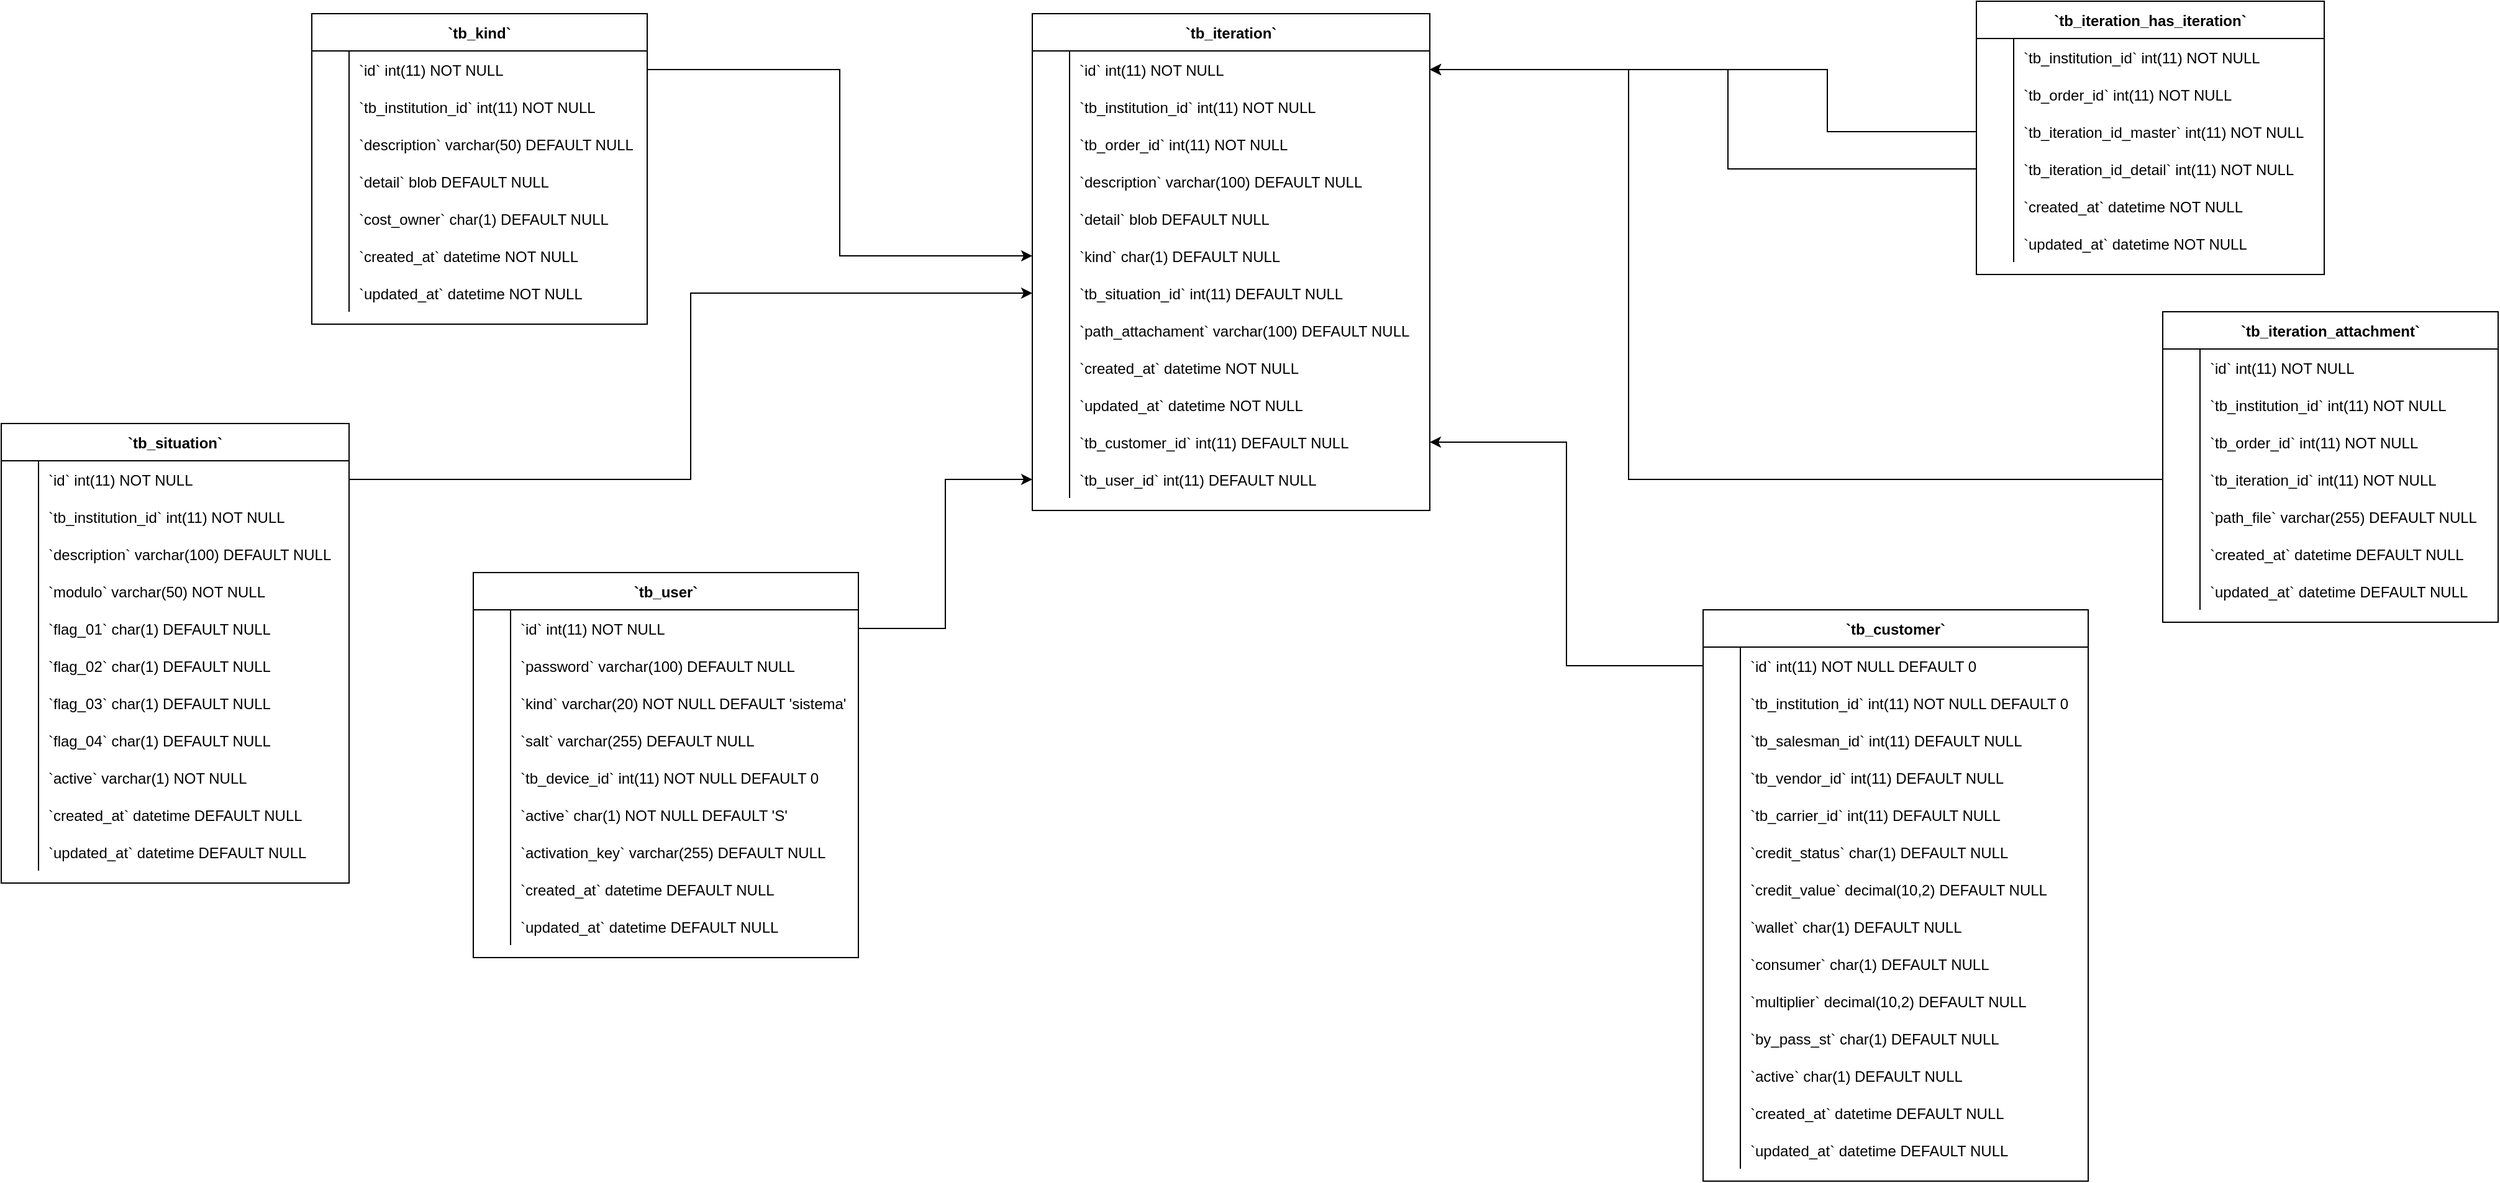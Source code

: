 <mxfile version="14.6.11" type="device"><diagram id="u4bWw4dk3XDdz4Bf2cJS" name="Page-1"><mxGraphModel dx="2062" dy="737" grid="1" gridSize="10" guides="1" tooltips="1" connect="1" arrows="1" fold="1" page="1" pageScale="1" pageWidth="827" pageHeight="1169" math="0" shadow="0"><root><mxCell id="0"/><mxCell id="1" parent="0"/><mxCell id="xbIrFuNsdPTPYPc10C8T-1" value="`tb_iteration`" style="shape=table;startSize=30;container=1;collapsible=1;childLayout=tableLayout;fixedRows=1;rowLines=0;fontStyle=1;align=center;resizeLast=1;" vertex="1" parent="1"><mxGeometry x="900" y="30" width="320" height="400" as="geometry"/></mxCell><mxCell id="xbIrFuNsdPTPYPc10C8T-2" value="" style="shape=partialRectangle;collapsible=0;dropTarget=0;pointerEvents=0;fillColor=none;points=[[0,0.5],[1,0.5]];portConstraint=eastwest;top=0;left=0;right=0;bottom=0;" vertex="1" parent="xbIrFuNsdPTPYPc10C8T-1"><mxGeometry y="30" width="320" height="30" as="geometry"/></mxCell><mxCell id="xbIrFuNsdPTPYPc10C8T-3" value="" style="shape=partialRectangle;overflow=hidden;connectable=0;fillColor=none;top=0;left=0;bottom=0;right=0;" vertex="1" parent="xbIrFuNsdPTPYPc10C8T-2"><mxGeometry width="30" height="30" as="geometry"/></mxCell><mxCell id="xbIrFuNsdPTPYPc10C8T-4" value="`id` int(11) NOT NULL" style="shape=partialRectangle;overflow=hidden;connectable=0;fillColor=none;top=0;left=0;bottom=0;right=0;align=left;spacingLeft=6;" vertex="1" parent="xbIrFuNsdPTPYPc10C8T-2"><mxGeometry x="30" width="290" height="30" as="geometry"/></mxCell><mxCell id="xbIrFuNsdPTPYPc10C8T-5" value="" style="shape=partialRectangle;collapsible=0;dropTarget=0;pointerEvents=0;fillColor=none;points=[[0,0.5],[1,0.5]];portConstraint=eastwest;top=0;left=0;right=0;bottom=0;" vertex="1" parent="xbIrFuNsdPTPYPc10C8T-1"><mxGeometry y="60" width="320" height="30" as="geometry"/></mxCell><mxCell id="xbIrFuNsdPTPYPc10C8T-6" value="" style="shape=partialRectangle;overflow=hidden;connectable=0;fillColor=none;top=0;left=0;bottom=0;right=0;" vertex="1" parent="xbIrFuNsdPTPYPc10C8T-5"><mxGeometry width="30" height="30" as="geometry"/></mxCell><mxCell id="xbIrFuNsdPTPYPc10C8T-7" value="`tb_institution_id` int(11) NOT NULL" style="shape=partialRectangle;overflow=hidden;connectable=0;fillColor=none;top=0;left=0;bottom=0;right=0;align=left;spacingLeft=6;" vertex="1" parent="xbIrFuNsdPTPYPc10C8T-5"><mxGeometry x="30" width="290" height="30" as="geometry"/></mxCell><mxCell id="xbIrFuNsdPTPYPc10C8T-8" value="" style="shape=partialRectangle;collapsible=0;dropTarget=0;pointerEvents=0;fillColor=none;points=[[0,0.5],[1,0.5]];portConstraint=eastwest;top=0;left=0;right=0;bottom=0;" vertex="1" parent="xbIrFuNsdPTPYPc10C8T-1"><mxGeometry y="90" width="320" height="30" as="geometry"/></mxCell><mxCell id="xbIrFuNsdPTPYPc10C8T-9" value="" style="shape=partialRectangle;overflow=hidden;connectable=0;fillColor=none;top=0;left=0;bottom=0;right=0;" vertex="1" parent="xbIrFuNsdPTPYPc10C8T-8"><mxGeometry width="30" height="30" as="geometry"/></mxCell><mxCell id="xbIrFuNsdPTPYPc10C8T-10" value="`tb_order_id` int(11) NOT NULL" style="shape=partialRectangle;overflow=hidden;connectable=0;fillColor=none;top=0;left=0;bottom=0;right=0;align=left;spacingLeft=6;" vertex="1" parent="xbIrFuNsdPTPYPc10C8T-8"><mxGeometry x="30" width="290" height="30" as="geometry"/></mxCell><mxCell id="xbIrFuNsdPTPYPc10C8T-11" value="" style="shape=partialRectangle;collapsible=0;dropTarget=0;pointerEvents=0;fillColor=none;points=[[0,0.5],[1,0.5]];portConstraint=eastwest;top=0;left=0;right=0;bottom=0;" vertex="1" parent="xbIrFuNsdPTPYPc10C8T-1"><mxGeometry y="120" width="320" height="30" as="geometry"/></mxCell><mxCell id="xbIrFuNsdPTPYPc10C8T-12" value="" style="shape=partialRectangle;overflow=hidden;connectable=0;fillColor=none;top=0;left=0;bottom=0;right=0;" vertex="1" parent="xbIrFuNsdPTPYPc10C8T-11"><mxGeometry width="30" height="30" as="geometry"/></mxCell><mxCell id="xbIrFuNsdPTPYPc10C8T-13" value="`description` varchar(100) DEFAULT NULL" style="shape=partialRectangle;overflow=hidden;connectable=0;fillColor=none;top=0;left=0;bottom=0;right=0;align=left;spacingLeft=6;" vertex="1" parent="xbIrFuNsdPTPYPc10C8T-11"><mxGeometry x="30" width="290" height="30" as="geometry"/></mxCell><mxCell id="xbIrFuNsdPTPYPc10C8T-14" value="" style="shape=partialRectangle;collapsible=0;dropTarget=0;pointerEvents=0;fillColor=none;points=[[0,0.5],[1,0.5]];portConstraint=eastwest;top=0;left=0;right=0;bottom=0;" vertex="1" parent="xbIrFuNsdPTPYPc10C8T-1"><mxGeometry y="150" width="320" height="30" as="geometry"/></mxCell><mxCell id="xbIrFuNsdPTPYPc10C8T-15" value="" style="shape=partialRectangle;overflow=hidden;connectable=0;fillColor=none;top=0;left=0;bottom=0;right=0;" vertex="1" parent="xbIrFuNsdPTPYPc10C8T-14"><mxGeometry width="30" height="30" as="geometry"/></mxCell><mxCell id="xbIrFuNsdPTPYPc10C8T-16" value="`detail` blob DEFAULT NULL" style="shape=partialRectangle;overflow=hidden;connectable=0;fillColor=none;top=0;left=0;bottom=0;right=0;align=left;spacingLeft=6;" vertex="1" parent="xbIrFuNsdPTPYPc10C8T-14"><mxGeometry x="30" width="290" height="30" as="geometry"/></mxCell><mxCell id="xbIrFuNsdPTPYPc10C8T-17" value="" style="shape=partialRectangle;collapsible=0;dropTarget=0;pointerEvents=0;fillColor=none;points=[[0,0.5],[1,0.5]];portConstraint=eastwest;top=0;left=0;right=0;bottom=0;" vertex="1" parent="xbIrFuNsdPTPYPc10C8T-1"><mxGeometry y="180" width="320" height="30" as="geometry"/></mxCell><mxCell id="xbIrFuNsdPTPYPc10C8T-18" value="" style="shape=partialRectangle;overflow=hidden;connectable=0;fillColor=none;top=0;left=0;bottom=0;right=0;" vertex="1" parent="xbIrFuNsdPTPYPc10C8T-17"><mxGeometry width="30" height="30" as="geometry"/></mxCell><mxCell id="xbIrFuNsdPTPYPc10C8T-19" value="`kind` char(1) DEFAULT NULL" style="shape=partialRectangle;overflow=hidden;connectable=0;fillColor=none;top=0;left=0;bottom=0;right=0;align=left;spacingLeft=6;" vertex="1" parent="xbIrFuNsdPTPYPc10C8T-17"><mxGeometry x="30" width="290" height="30" as="geometry"/></mxCell><mxCell id="xbIrFuNsdPTPYPc10C8T-20" value="" style="shape=partialRectangle;collapsible=0;dropTarget=0;pointerEvents=0;fillColor=none;points=[[0,0.5],[1,0.5]];portConstraint=eastwest;top=0;left=0;right=0;bottom=0;" vertex="1" parent="xbIrFuNsdPTPYPc10C8T-1"><mxGeometry y="210" width="320" height="30" as="geometry"/></mxCell><mxCell id="xbIrFuNsdPTPYPc10C8T-21" value="" style="shape=partialRectangle;overflow=hidden;connectable=0;fillColor=none;top=0;left=0;bottom=0;right=0;" vertex="1" parent="xbIrFuNsdPTPYPc10C8T-20"><mxGeometry width="30" height="30" as="geometry"/></mxCell><mxCell id="xbIrFuNsdPTPYPc10C8T-22" value="`tb_situation_id` int(11) DEFAULT NULL" style="shape=partialRectangle;overflow=hidden;connectable=0;fillColor=none;top=0;left=0;bottom=0;right=0;align=left;spacingLeft=6;" vertex="1" parent="xbIrFuNsdPTPYPc10C8T-20"><mxGeometry x="30" width="290" height="30" as="geometry"/></mxCell><mxCell id="xbIrFuNsdPTPYPc10C8T-23" value="" style="shape=partialRectangle;collapsible=0;dropTarget=0;pointerEvents=0;fillColor=none;points=[[0,0.5],[1,0.5]];portConstraint=eastwest;top=0;left=0;right=0;bottom=0;" vertex="1" parent="xbIrFuNsdPTPYPc10C8T-1"><mxGeometry y="240" width="320" height="30" as="geometry"/></mxCell><mxCell id="xbIrFuNsdPTPYPc10C8T-24" value="" style="shape=partialRectangle;overflow=hidden;connectable=0;fillColor=none;top=0;left=0;bottom=0;right=0;" vertex="1" parent="xbIrFuNsdPTPYPc10C8T-23"><mxGeometry width="30" height="30" as="geometry"/></mxCell><mxCell id="xbIrFuNsdPTPYPc10C8T-25" value="`path_attachament` varchar(100) DEFAULT NULL" style="shape=partialRectangle;overflow=hidden;connectable=0;fillColor=none;top=0;left=0;bottom=0;right=0;align=left;spacingLeft=6;" vertex="1" parent="xbIrFuNsdPTPYPc10C8T-23"><mxGeometry x="30" width="290" height="30" as="geometry"/></mxCell><mxCell id="xbIrFuNsdPTPYPc10C8T-26" value="" style="shape=partialRectangle;collapsible=0;dropTarget=0;pointerEvents=0;fillColor=none;points=[[0,0.5],[1,0.5]];portConstraint=eastwest;top=0;left=0;right=0;bottom=0;" vertex="1" parent="xbIrFuNsdPTPYPc10C8T-1"><mxGeometry y="270" width="320" height="30" as="geometry"/></mxCell><mxCell id="xbIrFuNsdPTPYPc10C8T-27" value="" style="shape=partialRectangle;overflow=hidden;connectable=0;fillColor=none;top=0;left=0;bottom=0;right=0;" vertex="1" parent="xbIrFuNsdPTPYPc10C8T-26"><mxGeometry width="30" height="30" as="geometry"/></mxCell><mxCell id="xbIrFuNsdPTPYPc10C8T-28" value="`created_at` datetime NOT NULL" style="shape=partialRectangle;overflow=hidden;connectable=0;fillColor=none;top=0;left=0;bottom=0;right=0;align=left;spacingLeft=6;" vertex="1" parent="xbIrFuNsdPTPYPc10C8T-26"><mxGeometry x="30" width="290" height="30" as="geometry"/></mxCell><mxCell id="xbIrFuNsdPTPYPc10C8T-29" value="" style="shape=partialRectangle;collapsible=0;dropTarget=0;pointerEvents=0;fillColor=none;points=[[0,0.5],[1,0.5]];portConstraint=eastwest;top=0;left=0;right=0;bottom=0;" vertex="1" parent="xbIrFuNsdPTPYPc10C8T-1"><mxGeometry y="300" width="320" height="30" as="geometry"/></mxCell><mxCell id="xbIrFuNsdPTPYPc10C8T-30" value="" style="shape=partialRectangle;overflow=hidden;connectable=0;fillColor=none;top=0;left=0;bottom=0;right=0;" vertex="1" parent="xbIrFuNsdPTPYPc10C8T-29"><mxGeometry width="30" height="30" as="geometry"/></mxCell><mxCell id="xbIrFuNsdPTPYPc10C8T-31" value="`updated_at` datetime NOT NULL" style="shape=partialRectangle;overflow=hidden;connectable=0;fillColor=none;top=0;left=0;bottom=0;right=0;align=left;spacingLeft=6;" vertex="1" parent="xbIrFuNsdPTPYPc10C8T-29"><mxGeometry x="30" width="290" height="30" as="geometry"/></mxCell><mxCell id="xbIrFuNsdPTPYPc10C8T-32" value="" style="shape=partialRectangle;collapsible=0;dropTarget=0;pointerEvents=0;fillColor=none;points=[[0,0.5],[1,0.5]];portConstraint=eastwest;top=0;left=0;right=0;bottom=0;" vertex="1" parent="xbIrFuNsdPTPYPc10C8T-1"><mxGeometry y="330" width="320" height="30" as="geometry"/></mxCell><mxCell id="xbIrFuNsdPTPYPc10C8T-33" value="" style="shape=partialRectangle;overflow=hidden;connectable=0;fillColor=none;top=0;left=0;bottom=0;right=0;" vertex="1" parent="xbIrFuNsdPTPYPc10C8T-32"><mxGeometry width="30" height="30" as="geometry"/></mxCell><mxCell id="xbIrFuNsdPTPYPc10C8T-34" value="`tb_customer_id` int(11) DEFAULT NULL" style="shape=partialRectangle;overflow=hidden;connectable=0;fillColor=none;top=0;left=0;bottom=0;right=0;align=left;spacingLeft=6;" vertex="1" parent="xbIrFuNsdPTPYPc10C8T-32"><mxGeometry x="30" width="290" height="30" as="geometry"/></mxCell><mxCell id="xbIrFuNsdPTPYPc10C8T-35" value="" style="shape=partialRectangle;collapsible=0;dropTarget=0;pointerEvents=0;fillColor=none;points=[[0,0.5],[1,0.5]];portConstraint=eastwest;top=0;left=0;right=0;bottom=0;" vertex="1" parent="xbIrFuNsdPTPYPc10C8T-1"><mxGeometry y="360" width="320" height="30" as="geometry"/></mxCell><mxCell id="xbIrFuNsdPTPYPc10C8T-36" value="" style="shape=partialRectangle;overflow=hidden;connectable=0;fillColor=none;top=0;left=0;bottom=0;right=0;" vertex="1" parent="xbIrFuNsdPTPYPc10C8T-35"><mxGeometry width="30" height="30" as="geometry"/></mxCell><mxCell id="xbIrFuNsdPTPYPc10C8T-37" value="`tb_user_id` int(11) DEFAULT NULL" style="shape=partialRectangle;overflow=hidden;connectable=0;fillColor=none;top=0;left=0;bottom=0;right=0;align=left;spacingLeft=6;" vertex="1" parent="xbIrFuNsdPTPYPc10C8T-35"><mxGeometry x="30" width="290" height="30" as="geometry"/></mxCell><mxCell id="xbIrFuNsdPTPYPc10C8T-38" value="`tb_kind`" style="shape=table;startSize=30;container=1;collapsible=1;childLayout=tableLayout;fixedRows=1;rowLines=0;fontStyle=1;align=center;resizeLast=1;" vertex="1" parent="1"><mxGeometry x="320" y="30" width="270" height="250" as="geometry"/></mxCell><mxCell id="xbIrFuNsdPTPYPc10C8T-39" value="" style="shape=partialRectangle;collapsible=0;dropTarget=0;pointerEvents=0;fillColor=none;points=[[0,0.5],[1,0.5]];portConstraint=eastwest;top=0;left=0;right=0;bottom=0;" vertex="1" parent="xbIrFuNsdPTPYPc10C8T-38"><mxGeometry y="30" width="270" height="30" as="geometry"/></mxCell><mxCell id="xbIrFuNsdPTPYPc10C8T-40" value="" style="shape=partialRectangle;overflow=hidden;connectable=0;fillColor=none;top=0;left=0;bottom=0;right=0;" vertex="1" parent="xbIrFuNsdPTPYPc10C8T-39"><mxGeometry width="30" height="30" as="geometry"/></mxCell><mxCell id="xbIrFuNsdPTPYPc10C8T-41" value="`id` int(11) NOT NULL" style="shape=partialRectangle;overflow=hidden;connectable=0;fillColor=none;top=0;left=0;bottom=0;right=0;align=left;spacingLeft=6;" vertex="1" parent="xbIrFuNsdPTPYPc10C8T-39"><mxGeometry x="30" width="240" height="30" as="geometry"/></mxCell><mxCell id="xbIrFuNsdPTPYPc10C8T-42" value="" style="shape=partialRectangle;collapsible=0;dropTarget=0;pointerEvents=0;fillColor=none;points=[[0,0.5],[1,0.5]];portConstraint=eastwest;top=0;left=0;right=0;bottom=0;" vertex="1" parent="xbIrFuNsdPTPYPc10C8T-38"><mxGeometry y="60" width="270" height="30" as="geometry"/></mxCell><mxCell id="xbIrFuNsdPTPYPc10C8T-43" value="" style="shape=partialRectangle;overflow=hidden;connectable=0;fillColor=none;top=0;left=0;bottom=0;right=0;" vertex="1" parent="xbIrFuNsdPTPYPc10C8T-42"><mxGeometry width="30" height="30" as="geometry"/></mxCell><mxCell id="xbIrFuNsdPTPYPc10C8T-44" value="`tb_institution_id` int(11) NOT NULL" style="shape=partialRectangle;overflow=hidden;connectable=0;fillColor=none;top=0;left=0;bottom=0;right=0;align=left;spacingLeft=6;" vertex="1" parent="xbIrFuNsdPTPYPc10C8T-42"><mxGeometry x="30" width="240" height="30" as="geometry"/></mxCell><mxCell id="xbIrFuNsdPTPYPc10C8T-45" value="" style="shape=partialRectangle;collapsible=0;dropTarget=0;pointerEvents=0;fillColor=none;points=[[0,0.5],[1,0.5]];portConstraint=eastwest;top=0;left=0;right=0;bottom=0;" vertex="1" parent="xbIrFuNsdPTPYPc10C8T-38"><mxGeometry y="90" width="270" height="30" as="geometry"/></mxCell><mxCell id="xbIrFuNsdPTPYPc10C8T-46" value="" style="shape=partialRectangle;overflow=hidden;connectable=0;fillColor=none;top=0;left=0;bottom=0;right=0;" vertex="1" parent="xbIrFuNsdPTPYPc10C8T-45"><mxGeometry width="30" height="30" as="geometry"/></mxCell><mxCell id="xbIrFuNsdPTPYPc10C8T-47" value="`description` varchar(50) DEFAULT NULL" style="shape=partialRectangle;overflow=hidden;connectable=0;fillColor=none;top=0;left=0;bottom=0;right=0;align=left;spacingLeft=6;" vertex="1" parent="xbIrFuNsdPTPYPc10C8T-45"><mxGeometry x="30" width="240" height="30" as="geometry"/></mxCell><mxCell id="xbIrFuNsdPTPYPc10C8T-48" value="" style="shape=partialRectangle;collapsible=0;dropTarget=0;pointerEvents=0;fillColor=none;points=[[0,0.5],[1,0.5]];portConstraint=eastwest;top=0;left=0;right=0;bottom=0;" vertex="1" parent="xbIrFuNsdPTPYPc10C8T-38"><mxGeometry y="120" width="270" height="30" as="geometry"/></mxCell><mxCell id="xbIrFuNsdPTPYPc10C8T-49" value="" style="shape=partialRectangle;overflow=hidden;connectable=0;fillColor=none;top=0;left=0;bottom=0;right=0;" vertex="1" parent="xbIrFuNsdPTPYPc10C8T-48"><mxGeometry width="30" height="30" as="geometry"/></mxCell><mxCell id="xbIrFuNsdPTPYPc10C8T-50" value="`detail` blob DEFAULT NULL" style="shape=partialRectangle;overflow=hidden;connectable=0;fillColor=none;top=0;left=0;bottom=0;right=0;align=left;spacingLeft=6;" vertex="1" parent="xbIrFuNsdPTPYPc10C8T-48"><mxGeometry x="30" width="240" height="30" as="geometry"/></mxCell><mxCell id="xbIrFuNsdPTPYPc10C8T-51" value="" style="shape=partialRectangle;collapsible=0;dropTarget=0;pointerEvents=0;fillColor=none;points=[[0,0.5],[1,0.5]];portConstraint=eastwest;top=0;left=0;right=0;bottom=0;" vertex="1" parent="xbIrFuNsdPTPYPc10C8T-38"><mxGeometry y="150" width="270" height="30" as="geometry"/></mxCell><mxCell id="xbIrFuNsdPTPYPc10C8T-52" value="" style="shape=partialRectangle;overflow=hidden;connectable=0;fillColor=none;top=0;left=0;bottom=0;right=0;" vertex="1" parent="xbIrFuNsdPTPYPc10C8T-51"><mxGeometry width="30" height="30" as="geometry"/></mxCell><mxCell id="xbIrFuNsdPTPYPc10C8T-53" value="`cost_owner` char(1) DEFAULT NULL" style="shape=partialRectangle;overflow=hidden;connectable=0;fillColor=none;top=0;left=0;bottom=0;right=0;align=left;spacingLeft=6;" vertex="1" parent="xbIrFuNsdPTPYPc10C8T-51"><mxGeometry x="30" width="240" height="30" as="geometry"/></mxCell><mxCell id="xbIrFuNsdPTPYPc10C8T-54" value="" style="shape=partialRectangle;collapsible=0;dropTarget=0;pointerEvents=0;fillColor=none;points=[[0,0.5],[1,0.5]];portConstraint=eastwest;top=0;left=0;right=0;bottom=0;" vertex="1" parent="xbIrFuNsdPTPYPc10C8T-38"><mxGeometry y="180" width="270" height="30" as="geometry"/></mxCell><mxCell id="xbIrFuNsdPTPYPc10C8T-55" value="" style="shape=partialRectangle;overflow=hidden;connectable=0;fillColor=none;top=0;left=0;bottom=0;right=0;" vertex="1" parent="xbIrFuNsdPTPYPc10C8T-54"><mxGeometry width="30" height="30" as="geometry"/></mxCell><mxCell id="xbIrFuNsdPTPYPc10C8T-56" value="`created_at` datetime NOT NULL" style="shape=partialRectangle;overflow=hidden;connectable=0;fillColor=none;top=0;left=0;bottom=0;right=0;align=left;spacingLeft=6;" vertex="1" parent="xbIrFuNsdPTPYPc10C8T-54"><mxGeometry x="30" width="240" height="30" as="geometry"/></mxCell><mxCell id="xbIrFuNsdPTPYPc10C8T-57" value="" style="shape=partialRectangle;collapsible=0;dropTarget=0;pointerEvents=0;fillColor=none;points=[[0,0.5],[1,0.5]];portConstraint=eastwest;top=0;left=0;right=0;bottom=0;" vertex="1" parent="xbIrFuNsdPTPYPc10C8T-38"><mxGeometry y="210" width="270" height="30" as="geometry"/></mxCell><mxCell id="xbIrFuNsdPTPYPc10C8T-58" value="" style="shape=partialRectangle;overflow=hidden;connectable=0;fillColor=none;top=0;left=0;bottom=0;right=0;" vertex="1" parent="xbIrFuNsdPTPYPc10C8T-57"><mxGeometry width="30" height="30" as="geometry"/></mxCell><mxCell id="xbIrFuNsdPTPYPc10C8T-59" value="`updated_at` datetime NOT NULL" style="shape=partialRectangle;overflow=hidden;connectable=0;fillColor=none;top=0;left=0;bottom=0;right=0;align=left;spacingLeft=6;" vertex="1" parent="xbIrFuNsdPTPYPc10C8T-57"><mxGeometry x="30" width="240" height="30" as="geometry"/></mxCell><mxCell id="xbIrFuNsdPTPYPc10C8T-94" value="`tb_iteration_attachment`" style="shape=table;startSize=30;container=1;collapsible=1;childLayout=tableLayout;fixedRows=1;rowLines=0;fontStyle=1;align=center;resizeLast=1;" vertex="1" parent="1"><mxGeometry x="1810" y="270" width="270" height="250" as="geometry"/></mxCell><mxCell id="xbIrFuNsdPTPYPc10C8T-95" value="" style="shape=partialRectangle;collapsible=0;dropTarget=0;pointerEvents=0;fillColor=none;points=[[0,0.5],[1,0.5]];portConstraint=eastwest;top=0;left=0;right=0;bottom=0;" vertex="1" parent="xbIrFuNsdPTPYPc10C8T-94"><mxGeometry y="30" width="270" height="30" as="geometry"/></mxCell><mxCell id="xbIrFuNsdPTPYPc10C8T-96" value="" style="shape=partialRectangle;overflow=hidden;connectable=0;fillColor=none;top=0;left=0;bottom=0;right=0;" vertex="1" parent="xbIrFuNsdPTPYPc10C8T-95"><mxGeometry width="30" height="30" as="geometry"/></mxCell><mxCell id="xbIrFuNsdPTPYPc10C8T-97" value="`id` int(11) NOT NULL" style="shape=partialRectangle;overflow=hidden;connectable=0;fillColor=none;top=0;left=0;bottom=0;right=0;align=left;spacingLeft=6;" vertex="1" parent="xbIrFuNsdPTPYPc10C8T-95"><mxGeometry x="30" width="240" height="30" as="geometry"/></mxCell><mxCell id="xbIrFuNsdPTPYPc10C8T-98" value="" style="shape=partialRectangle;collapsible=0;dropTarget=0;pointerEvents=0;fillColor=none;points=[[0,0.5],[1,0.5]];portConstraint=eastwest;top=0;left=0;right=0;bottom=0;" vertex="1" parent="xbIrFuNsdPTPYPc10C8T-94"><mxGeometry y="60" width="270" height="30" as="geometry"/></mxCell><mxCell id="xbIrFuNsdPTPYPc10C8T-99" value="" style="shape=partialRectangle;overflow=hidden;connectable=0;fillColor=none;top=0;left=0;bottom=0;right=0;" vertex="1" parent="xbIrFuNsdPTPYPc10C8T-98"><mxGeometry width="30" height="30" as="geometry"/></mxCell><mxCell id="xbIrFuNsdPTPYPc10C8T-100" value="`tb_institution_id` int(11) NOT NULL" style="shape=partialRectangle;overflow=hidden;connectable=0;fillColor=none;top=0;left=0;bottom=0;right=0;align=left;spacingLeft=6;" vertex="1" parent="xbIrFuNsdPTPYPc10C8T-98"><mxGeometry x="30" width="240" height="30" as="geometry"/></mxCell><mxCell id="xbIrFuNsdPTPYPc10C8T-101" value="" style="shape=partialRectangle;collapsible=0;dropTarget=0;pointerEvents=0;fillColor=none;points=[[0,0.5],[1,0.5]];portConstraint=eastwest;top=0;left=0;right=0;bottom=0;" vertex="1" parent="xbIrFuNsdPTPYPc10C8T-94"><mxGeometry y="90" width="270" height="30" as="geometry"/></mxCell><mxCell id="xbIrFuNsdPTPYPc10C8T-102" value="" style="shape=partialRectangle;overflow=hidden;connectable=0;fillColor=none;top=0;left=0;bottom=0;right=0;" vertex="1" parent="xbIrFuNsdPTPYPc10C8T-101"><mxGeometry width="30" height="30" as="geometry"/></mxCell><mxCell id="xbIrFuNsdPTPYPc10C8T-103" value="`tb_order_id` int(11) NOT NULL" style="shape=partialRectangle;overflow=hidden;connectable=0;fillColor=none;top=0;left=0;bottom=0;right=0;align=left;spacingLeft=6;" vertex="1" parent="xbIrFuNsdPTPYPc10C8T-101"><mxGeometry x="30" width="240" height="30" as="geometry"/></mxCell><mxCell id="xbIrFuNsdPTPYPc10C8T-104" value="" style="shape=partialRectangle;collapsible=0;dropTarget=0;pointerEvents=0;fillColor=none;points=[[0,0.5],[1,0.5]];portConstraint=eastwest;top=0;left=0;right=0;bottom=0;" vertex="1" parent="xbIrFuNsdPTPYPc10C8T-94"><mxGeometry y="120" width="270" height="30" as="geometry"/></mxCell><mxCell id="xbIrFuNsdPTPYPc10C8T-105" value="" style="shape=partialRectangle;overflow=hidden;connectable=0;fillColor=none;top=0;left=0;bottom=0;right=0;" vertex="1" parent="xbIrFuNsdPTPYPc10C8T-104"><mxGeometry width="30" height="30" as="geometry"/></mxCell><mxCell id="xbIrFuNsdPTPYPc10C8T-106" value="`tb_iteration_id` int(11) NOT NULL" style="shape=partialRectangle;overflow=hidden;connectable=0;fillColor=none;top=0;left=0;bottom=0;right=0;align=left;spacingLeft=6;" vertex="1" parent="xbIrFuNsdPTPYPc10C8T-104"><mxGeometry x="30" width="240" height="30" as="geometry"/></mxCell><mxCell id="xbIrFuNsdPTPYPc10C8T-107" value="" style="shape=partialRectangle;collapsible=0;dropTarget=0;pointerEvents=0;fillColor=none;points=[[0,0.5],[1,0.5]];portConstraint=eastwest;top=0;left=0;right=0;bottom=0;" vertex="1" parent="xbIrFuNsdPTPYPc10C8T-94"><mxGeometry y="150" width="270" height="30" as="geometry"/></mxCell><mxCell id="xbIrFuNsdPTPYPc10C8T-108" value="" style="shape=partialRectangle;overflow=hidden;connectable=0;fillColor=none;top=0;left=0;bottom=0;right=0;" vertex="1" parent="xbIrFuNsdPTPYPc10C8T-107"><mxGeometry width="30" height="30" as="geometry"/></mxCell><mxCell id="xbIrFuNsdPTPYPc10C8T-109" value="`path_file` varchar(255) DEFAULT NULL" style="shape=partialRectangle;overflow=hidden;connectable=0;fillColor=none;top=0;left=0;bottom=0;right=0;align=left;spacingLeft=6;" vertex="1" parent="xbIrFuNsdPTPYPc10C8T-107"><mxGeometry x="30" width="240" height="30" as="geometry"/></mxCell><mxCell id="xbIrFuNsdPTPYPc10C8T-110" value="" style="shape=partialRectangle;collapsible=0;dropTarget=0;pointerEvents=0;fillColor=none;points=[[0,0.5],[1,0.5]];portConstraint=eastwest;top=0;left=0;right=0;bottom=0;" vertex="1" parent="xbIrFuNsdPTPYPc10C8T-94"><mxGeometry y="180" width="270" height="30" as="geometry"/></mxCell><mxCell id="xbIrFuNsdPTPYPc10C8T-111" value="" style="shape=partialRectangle;overflow=hidden;connectable=0;fillColor=none;top=0;left=0;bottom=0;right=0;" vertex="1" parent="xbIrFuNsdPTPYPc10C8T-110"><mxGeometry width="30" height="30" as="geometry"/></mxCell><mxCell id="xbIrFuNsdPTPYPc10C8T-112" value="`created_at` datetime DEFAULT NULL" style="shape=partialRectangle;overflow=hidden;connectable=0;fillColor=none;top=0;left=0;bottom=0;right=0;align=left;spacingLeft=6;" vertex="1" parent="xbIrFuNsdPTPYPc10C8T-110"><mxGeometry x="30" width="240" height="30" as="geometry"/></mxCell><mxCell id="xbIrFuNsdPTPYPc10C8T-113" value="" style="shape=partialRectangle;collapsible=0;dropTarget=0;pointerEvents=0;fillColor=none;points=[[0,0.5],[1,0.5]];portConstraint=eastwest;top=0;left=0;right=0;bottom=0;" vertex="1" parent="xbIrFuNsdPTPYPc10C8T-94"><mxGeometry y="210" width="270" height="30" as="geometry"/></mxCell><mxCell id="xbIrFuNsdPTPYPc10C8T-114" value="" style="shape=partialRectangle;overflow=hidden;connectable=0;fillColor=none;top=0;left=0;bottom=0;right=0;" vertex="1" parent="xbIrFuNsdPTPYPc10C8T-113"><mxGeometry width="30" height="30" as="geometry"/></mxCell><mxCell id="xbIrFuNsdPTPYPc10C8T-115" value="`updated_at` datetime DEFAULT NULL" style="shape=partialRectangle;overflow=hidden;connectable=0;fillColor=none;top=0;left=0;bottom=0;right=0;align=left;spacingLeft=6;" vertex="1" parent="xbIrFuNsdPTPYPc10C8T-113"><mxGeometry x="30" width="240" height="30" as="geometry"/></mxCell><mxCell id="xbIrFuNsdPTPYPc10C8T-116" value="`tb_iteration_has_iteration`" style="shape=table;startSize=30;container=1;collapsible=1;childLayout=tableLayout;fixedRows=1;rowLines=0;fontStyle=1;align=center;resizeLast=1;" vertex="1" parent="1"><mxGeometry x="1660" y="20" width="280" height="220" as="geometry"/></mxCell><mxCell id="xbIrFuNsdPTPYPc10C8T-117" value="" style="shape=partialRectangle;collapsible=0;dropTarget=0;pointerEvents=0;fillColor=none;points=[[0,0.5],[1,0.5]];portConstraint=eastwest;top=0;left=0;right=0;bottom=0;" vertex="1" parent="xbIrFuNsdPTPYPc10C8T-116"><mxGeometry y="30" width="280" height="30" as="geometry"/></mxCell><mxCell id="xbIrFuNsdPTPYPc10C8T-118" value="" style="shape=partialRectangle;overflow=hidden;connectable=0;fillColor=none;top=0;left=0;bottom=0;right=0;" vertex="1" parent="xbIrFuNsdPTPYPc10C8T-117"><mxGeometry width="30" height="30" as="geometry"/></mxCell><mxCell id="xbIrFuNsdPTPYPc10C8T-119" value="`tb_institution_id` int(11) NOT NULL" style="shape=partialRectangle;overflow=hidden;connectable=0;fillColor=none;top=0;left=0;bottom=0;right=0;align=left;spacingLeft=6;" vertex="1" parent="xbIrFuNsdPTPYPc10C8T-117"><mxGeometry x="30" width="250" height="30" as="geometry"/></mxCell><mxCell id="xbIrFuNsdPTPYPc10C8T-120" value="" style="shape=partialRectangle;collapsible=0;dropTarget=0;pointerEvents=0;fillColor=none;points=[[0,0.5],[1,0.5]];portConstraint=eastwest;top=0;left=0;right=0;bottom=0;" vertex="1" parent="xbIrFuNsdPTPYPc10C8T-116"><mxGeometry y="60" width="280" height="30" as="geometry"/></mxCell><mxCell id="xbIrFuNsdPTPYPc10C8T-121" value="" style="shape=partialRectangle;overflow=hidden;connectable=0;fillColor=none;top=0;left=0;bottom=0;right=0;" vertex="1" parent="xbIrFuNsdPTPYPc10C8T-120"><mxGeometry width="30" height="30" as="geometry"/></mxCell><mxCell id="xbIrFuNsdPTPYPc10C8T-122" value="`tb_order_id` int(11) NOT NULL" style="shape=partialRectangle;overflow=hidden;connectable=0;fillColor=none;top=0;left=0;bottom=0;right=0;align=left;spacingLeft=6;" vertex="1" parent="xbIrFuNsdPTPYPc10C8T-120"><mxGeometry x="30" width="250" height="30" as="geometry"/></mxCell><mxCell id="xbIrFuNsdPTPYPc10C8T-123" value="" style="shape=partialRectangle;collapsible=0;dropTarget=0;pointerEvents=0;fillColor=none;points=[[0,0.5],[1,0.5]];portConstraint=eastwest;top=0;left=0;right=0;bottom=0;" vertex="1" parent="xbIrFuNsdPTPYPc10C8T-116"><mxGeometry y="90" width="280" height="30" as="geometry"/></mxCell><mxCell id="xbIrFuNsdPTPYPc10C8T-124" value="" style="shape=partialRectangle;overflow=hidden;connectable=0;fillColor=none;top=0;left=0;bottom=0;right=0;" vertex="1" parent="xbIrFuNsdPTPYPc10C8T-123"><mxGeometry width="30" height="30" as="geometry"/></mxCell><mxCell id="xbIrFuNsdPTPYPc10C8T-125" value="`tb_iteration_id_master` int(11) NOT NULL" style="shape=partialRectangle;overflow=hidden;connectable=0;fillColor=none;top=0;left=0;bottom=0;right=0;align=left;spacingLeft=6;" vertex="1" parent="xbIrFuNsdPTPYPc10C8T-123"><mxGeometry x="30" width="250" height="30" as="geometry"/></mxCell><mxCell id="xbIrFuNsdPTPYPc10C8T-126" value="" style="shape=partialRectangle;collapsible=0;dropTarget=0;pointerEvents=0;fillColor=none;points=[[0,0.5],[1,0.5]];portConstraint=eastwest;top=0;left=0;right=0;bottom=0;" vertex="1" parent="xbIrFuNsdPTPYPc10C8T-116"><mxGeometry y="120" width="280" height="30" as="geometry"/></mxCell><mxCell id="xbIrFuNsdPTPYPc10C8T-127" value="" style="shape=partialRectangle;overflow=hidden;connectable=0;fillColor=none;top=0;left=0;bottom=0;right=0;" vertex="1" parent="xbIrFuNsdPTPYPc10C8T-126"><mxGeometry width="30" height="30" as="geometry"/></mxCell><mxCell id="xbIrFuNsdPTPYPc10C8T-128" value="`tb_iteration_id_detail` int(11) NOT NULL" style="shape=partialRectangle;overflow=hidden;connectable=0;fillColor=none;top=0;left=0;bottom=0;right=0;align=left;spacingLeft=6;" vertex="1" parent="xbIrFuNsdPTPYPc10C8T-126"><mxGeometry x="30" width="250" height="30" as="geometry"/></mxCell><mxCell id="xbIrFuNsdPTPYPc10C8T-129" value="" style="shape=partialRectangle;collapsible=0;dropTarget=0;pointerEvents=0;fillColor=none;points=[[0,0.5],[1,0.5]];portConstraint=eastwest;top=0;left=0;right=0;bottom=0;" vertex="1" parent="xbIrFuNsdPTPYPc10C8T-116"><mxGeometry y="150" width="280" height="30" as="geometry"/></mxCell><mxCell id="xbIrFuNsdPTPYPc10C8T-130" value="" style="shape=partialRectangle;overflow=hidden;connectable=0;fillColor=none;top=0;left=0;bottom=0;right=0;" vertex="1" parent="xbIrFuNsdPTPYPc10C8T-129"><mxGeometry width="30" height="30" as="geometry"/></mxCell><mxCell id="xbIrFuNsdPTPYPc10C8T-131" value="`created_at` datetime NOT NULL" style="shape=partialRectangle;overflow=hidden;connectable=0;fillColor=none;top=0;left=0;bottom=0;right=0;align=left;spacingLeft=6;" vertex="1" parent="xbIrFuNsdPTPYPc10C8T-129"><mxGeometry x="30" width="250" height="30" as="geometry"/></mxCell><mxCell id="xbIrFuNsdPTPYPc10C8T-132" value="" style="shape=partialRectangle;collapsible=0;dropTarget=0;pointerEvents=0;fillColor=none;points=[[0,0.5],[1,0.5]];portConstraint=eastwest;top=0;left=0;right=0;bottom=0;" vertex="1" parent="xbIrFuNsdPTPYPc10C8T-116"><mxGeometry y="180" width="280" height="30" as="geometry"/></mxCell><mxCell id="xbIrFuNsdPTPYPc10C8T-133" value="" style="shape=partialRectangle;overflow=hidden;connectable=0;fillColor=none;top=0;left=0;bottom=0;right=0;" vertex="1" parent="xbIrFuNsdPTPYPc10C8T-132"><mxGeometry width="30" height="30" as="geometry"/></mxCell><mxCell id="xbIrFuNsdPTPYPc10C8T-134" value="`updated_at` datetime NOT NULL" style="shape=partialRectangle;overflow=hidden;connectable=0;fillColor=none;top=0;left=0;bottom=0;right=0;align=left;spacingLeft=6;" vertex="1" parent="xbIrFuNsdPTPYPc10C8T-132"><mxGeometry x="30" width="250" height="30" as="geometry"/></mxCell><mxCell id="xbIrFuNsdPTPYPc10C8T-219" value="`tb_user`" style="shape=table;startSize=30;container=1;collapsible=1;childLayout=tableLayout;fixedRows=1;rowLines=0;fontStyle=1;align=center;resizeLast=1;" vertex="1" parent="1"><mxGeometry x="450" y="480" width="310" height="310" as="geometry"/></mxCell><mxCell id="xbIrFuNsdPTPYPc10C8T-220" value="" style="shape=partialRectangle;collapsible=0;dropTarget=0;pointerEvents=0;fillColor=none;points=[[0,0.5],[1,0.5]];portConstraint=eastwest;top=0;left=0;right=0;bottom=0;" vertex="1" parent="xbIrFuNsdPTPYPc10C8T-219"><mxGeometry y="30" width="310" height="30" as="geometry"/></mxCell><mxCell id="xbIrFuNsdPTPYPc10C8T-221" value="" style="shape=partialRectangle;overflow=hidden;connectable=0;fillColor=none;top=0;left=0;bottom=0;right=0;" vertex="1" parent="xbIrFuNsdPTPYPc10C8T-220"><mxGeometry width="30" height="30" as="geometry"/></mxCell><mxCell id="xbIrFuNsdPTPYPc10C8T-222" value="`id` int(11) NOT NULL" style="shape=partialRectangle;overflow=hidden;connectable=0;fillColor=none;top=0;left=0;bottom=0;right=0;align=left;spacingLeft=6;" vertex="1" parent="xbIrFuNsdPTPYPc10C8T-220"><mxGeometry x="30" width="280" height="30" as="geometry"/></mxCell><mxCell id="xbIrFuNsdPTPYPc10C8T-223" value="" style="shape=partialRectangle;collapsible=0;dropTarget=0;pointerEvents=0;fillColor=none;points=[[0,0.5],[1,0.5]];portConstraint=eastwest;top=0;left=0;right=0;bottom=0;" vertex="1" parent="xbIrFuNsdPTPYPc10C8T-219"><mxGeometry y="60" width="310" height="30" as="geometry"/></mxCell><mxCell id="xbIrFuNsdPTPYPc10C8T-224" value="" style="shape=partialRectangle;overflow=hidden;connectable=0;fillColor=none;top=0;left=0;bottom=0;right=0;" vertex="1" parent="xbIrFuNsdPTPYPc10C8T-223"><mxGeometry width="30" height="30" as="geometry"/></mxCell><mxCell id="xbIrFuNsdPTPYPc10C8T-225" value="`password` varchar(100) DEFAULT NULL" style="shape=partialRectangle;overflow=hidden;connectable=0;fillColor=none;top=0;left=0;bottom=0;right=0;align=left;spacingLeft=6;" vertex="1" parent="xbIrFuNsdPTPYPc10C8T-223"><mxGeometry x="30" width="280" height="30" as="geometry"/></mxCell><mxCell id="xbIrFuNsdPTPYPc10C8T-226" value="" style="shape=partialRectangle;collapsible=0;dropTarget=0;pointerEvents=0;fillColor=none;points=[[0,0.5],[1,0.5]];portConstraint=eastwest;top=0;left=0;right=0;bottom=0;" vertex="1" parent="xbIrFuNsdPTPYPc10C8T-219"><mxGeometry y="90" width="310" height="30" as="geometry"/></mxCell><mxCell id="xbIrFuNsdPTPYPc10C8T-227" value="" style="shape=partialRectangle;overflow=hidden;connectable=0;fillColor=none;top=0;left=0;bottom=0;right=0;" vertex="1" parent="xbIrFuNsdPTPYPc10C8T-226"><mxGeometry width="30" height="30" as="geometry"/></mxCell><mxCell id="xbIrFuNsdPTPYPc10C8T-228" value="`kind` varchar(20) NOT NULL DEFAULT 'sistema'" style="shape=partialRectangle;overflow=hidden;connectable=0;fillColor=none;top=0;left=0;bottom=0;right=0;align=left;spacingLeft=6;" vertex="1" parent="xbIrFuNsdPTPYPc10C8T-226"><mxGeometry x="30" width="280" height="30" as="geometry"/></mxCell><mxCell id="xbIrFuNsdPTPYPc10C8T-229" value="" style="shape=partialRectangle;collapsible=0;dropTarget=0;pointerEvents=0;fillColor=none;points=[[0,0.5],[1,0.5]];portConstraint=eastwest;top=0;left=0;right=0;bottom=0;" vertex="1" parent="xbIrFuNsdPTPYPc10C8T-219"><mxGeometry y="120" width="310" height="30" as="geometry"/></mxCell><mxCell id="xbIrFuNsdPTPYPc10C8T-230" value="" style="shape=partialRectangle;overflow=hidden;connectable=0;fillColor=none;top=0;left=0;bottom=0;right=0;" vertex="1" parent="xbIrFuNsdPTPYPc10C8T-229"><mxGeometry width="30" height="30" as="geometry"/></mxCell><mxCell id="xbIrFuNsdPTPYPc10C8T-231" value="`salt` varchar(255) DEFAULT NULL" style="shape=partialRectangle;overflow=hidden;connectable=0;fillColor=none;top=0;left=0;bottom=0;right=0;align=left;spacingLeft=6;" vertex="1" parent="xbIrFuNsdPTPYPc10C8T-229"><mxGeometry x="30" width="280" height="30" as="geometry"/></mxCell><mxCell id="xbIrFuNsdPTPYPc10C8T-232" value="" style="shape=partialRectangle;collapsible=0;dropTarget=0;pointerEvents=0;fillColor=none;points=[[0,0.5],[1,0.5]];portConstraint=eastwest;top=0;left=0;right=0;bottom=0;" vertex="1" parent="xbIrFuNsdPTPYPc10C8T-219"><mxGeometry y="150" width="310" height="30" as="geometry"/></mxCell><mxCell id="xbIrFuNsdPTPYPc10C8T-233" value="" style="shape=partialRectangle;overflow=hidden;connectable=0;fillColor=none;top=0;left=0;bottom=0;right=0;" vertex="1" parent="xbIrFuNsdPTPYPc10C8T-232"><mxGeometry width="30" height="30" as="geometry"/></mxCell><mxCell id="xbIrFuNsdPTPYPc10C8T-234" value="`tb_device_id` int(11) NOT NULL DEFAULT 0" style="shape=partialRectangle;overflow=hidden;connectable=0;fillColor=none;top=0;left=0;bottom=0;right=0;align=left;spacingLeft=6;" vertex="1" parent="xbIrFuNsdPTPYPc10C8T-232"><mxGeometry x="30" width="280" height="30" as="geometry"/></mxCell><mxCell id="xbIrFuNsdPTPYPc10C8T-235" value="" style="shape=partialRectangle;collapsible=0;dropTarget=0;pointerEvents=0;fillColor=none;points=[[0,0.5],[1,0.5]];portConstraint=eastwest;top=0;left=0;right=0;bottom=0;" vertex="1" parent="xbIrFuNsdPTPYPc10C8T-219"><mxGeometry y="180" width="310" height="30" as="geometry"/></mxCell><mxCell id="xbIrFuNsdPTPYPc10C8T-236" value="" style="shape=partialRectangle;overflow=hidden;connectable=0;fillColor=none;top=0;left=0;bottom=0;right=0;" vertex="1" parent="xbIrFuNsdPTPYPc10C8T-235"><mxGeometry width="30" height="30" as="geometry"/></mxCell><mxCell id="xbIrFuNsdPTPYPc10C8T-237" value="`active` char(1) NOT NULL DEFAULT 'S'" style="shape=partialRectangle;overflow=hidden;connectable=0;fillColor=none;top=0;left=0;bottom=0;right=0;align=left;spacingLeft=6;" vertex="1" parent="xbIrFuNsdPTPYPc10C8T-235"><mxGeometry x="30" width="280" height="30" as="geometry"/></mxCell><mxCell id="xbIrFuNsdPTPYPc10C8T-238" value="" style="shape=partialRectangle;collapsible=0;dropTarget=0;pointerEvents=0;fillColor=none;points=[[0,0.5],[1,0.5]];portConstraint=eastwest;top=0;left=0;right=0;bottom=0;" vertex="1" parent="xbIrFuNsdPTPYPc10C8T-219"><mxGeometry y="210" width="310" height="30" as="geometry"/></mxCell><mxCell id="xbIrFuNsdPTPYPc10C8T-239" value="" style="shape=partialRectangle;overflow=hidden;connectable=0;fillColor=none;top=0;left=0;bottom=0;right=0;" vertex="1" parent="xbIrFuNsdPTPYPc10C8T-238"><mxGeometry width="30" height="30" as="geometry"/></mxCell><mxCell id="xbIrFuNsdPTPYPc10C8T-240" value="`activation_key` varchar(255) DEFAULT NULL" style="shape=partialRectangle;overflow=hidden;connectable=0;fillColor=none;top=0;left=0;bottom=0;right=0;align=left;spacingLeft=6;" vertex="1" parent="xbIrFuNsdPTPYPc10C8T-238"><mxGeometry x="30" width="280" height="30" as="geometry"/></mxCell><mxCell id="xbIrFuNsdPTPYPc10C8T-241" value="" style="shape=partialRectangle;collapsible=0;dropTarget=0;pointerEvents=0;fillColor=none;points=[[0,0.5],[1,0.5]];portConstraint=eastwest;top=0;left=0;right=0;bottom=0;" vertex="1" parent="xbIrFuNsdPTPYPc10C8T-219"><mxGeometry y="240" width="310" height="30" as="geometry"/></mxCell><mxCell id="xbIrFuNsdPTPYPc10C8T-242" value="" style="shape=partialRectangle;overflow=hidden;connectable=0;fillColor=none;top=0;left=0;bottom=0;right=0;" vertex="1" parent="xbIrFuNsdPTPYPc10C8T-241"><mxGeometry width="30" height="30" as="geometry"/></mxCell><mxCell id="xbIrFuNsdPTPYPc10C8T-243" value="`created_at` datetime DEFAULT NULL" style="shape=partialRectangle;overflow=hidden;connectable=0;fillColor=none;top=0;left=0;bottom=0;right=0;align=left;spacingLeft=6;" vertex="1" parent="xbIrFuNsdPTPYPc10C8T-241"><mxGeometry x="30" width="280" height="30" as="geometry"/></mxCell><mxCell id="xbIrFuNsdPTPYPc10C8T-244" value="" style="shape=partialRectangle;collapsible=0;dropTarget=0;pointerEvents=0;fillColor=none;points=[[0,0.5],[1,0.5]];portConstraint=eastwest;top=0;left=0;right=0;bottom=0;" vertex="1" parent="xbIrFuNsdPTPYPc10C8T-219"><mxGeometry y="270" width="310" height="30" as="geometry"/></mxCell><mxCell id="xbIrFuNsdPTPYPc10C8T-245" value="" style="shape=partialRectangle;overflow=hidden;connectable=0;fillColor=none;top=0;left=0;bottom=0;right=0;" vertex="1" parent="xbIrFuNsdPTPYPc10C8T-244"><mxGeometry width="30" height="30" as="geometry"/></mxCell><mxCell id="xbIrFuNsdPTPYPc10C8T-246" value="`updated_at` datetime DEFAULT NULL" style="shape=partialRectangle;overflow=hidden;connectable=0;fillColor=none;top=0;left=0;bottom=0;right=0;align=left;spacingLeft=6;" vertex="1" parent="xbIrFuNsdPTPYPc10C8T-244"><mxGeometry x="30" width="280" height="30" as="geometry"/></mxCell><mxCell id="xbIrFuNsdPTPYPc10C8T-247" value="`tb_customer`" style="shape=table;startSize=30;container=1;collapsible=1;childLayout=tableLayout;fixedRows=1;rowLines=0;fontStyle=1;align=center;resizeLast=1;" vertex="1" parent="1"><mxGeometry x="1440" y="510" width="310" height="460" as="geometry"/></mxCell><mxCell id="xbIrFuNsdPTPYPc10C8T-248" value="" style="shape=partialRectangle;collapsible=0;dropTarget=0;pointerEvents=0;fillColor=none;points=[[0,0.5],[1,0.5]];portConstraint=eastwest;top=0;left=0;right=0;bottom=0;" vertex="1" parent="xbIrFuNsdPTPYPc10C8T-247"><mxGeometry y="30" width="310" height="30" as="geometry"/></mxCell><mxCell id="xbIrFuNsdPTPYPc10C8T-249" value="" style="shape=partialRectangle;overflow=hidden;connectable=0;fillColor=none;top=0;left=0;bottom=0;right=0;" vertex="1" parent="xbIrFuNsdPTPYPc10C8T-248"><mxGeometry width="30" height="30" as="geometry"/></mxCell><mxCell id="xbIrFuNsdPTPYPc10C8T-250" value="`id` int(11) NOT NULL DEFAULT 0" style="shape=partialRectangle;overflow=hidden;connectable=0;fillColor=none;top=0;left=0;bottom=0;right=0;align=left;spacingLeft=6;" vertex="1" parent="xbIrFuNsdPTPYPc10C8T-248"><mxGeometry x="30" width="280" height="30" as="geometry"/></mxCell><mxCell id="xbIrFuNsdPTPYPc10C8T-251" value="" style="shape=partialRectangle;collapsible=0;dropTarget=0;pointerEvents=0;fillColor=none;points=[[0,0.5],[1,0.5]];portConstraint=eastwest;top=0;left=0;right=0;bottom=0;" vertex="1" parent="xbIrFuNsdPTPYPc10C8T-247"><mxGeometry y="60" width="310" height="30" as="geometry"/></mxCell><mxCell id="xbIrFuNsdPTPYPc10C8T-252" value="" style="shape=partialRectangle;overflow=hidden;connectable=0;fillColor=none;top=0;left=0;bottom=0;right=0;" vertex="1" parent="xbIrFuNsdPTPYPc10C8T-251"><mxGeometry width="30" height="30" as="geometry"/></mxCell><mxCell id="xbIrFuNsdPTPYPc10C8T-253" value="`tb_institution_id` int(11) NOT NULL DEFAULT 0" style="shape=partialRectangle;overflow=hidden;connectable=0;fillColor=none;top=0;left=0;bottom=0;right=0;align=left;spacingLeft=6;" vertex="1" parent="xbIrFuNsdPTPYPc10C8T-251"><mxGeometry x="30" width="280" height="30" as="geometry"/></mxCell><mxCell id="xbIrFuNsdPTPYPc10C8T-254" value="" style="shape=partialRectangle;collapsible=0;dropTarget=0;pointerEvents=0;fillColor=none;points=[[0,0.5],[1,0.5]];portConstraint=eastwest;top=0;left=0;right=0;bottom=0;" vertex="1" parent="xbIrFuNsdPTPYPc10C8T-247"><mxGeometry y="90" width="310" height="30" as="geometry"/></mxCell><mxCell id="xbIrFuNsdPTPYPc10C8T-255" value="" style="shape=partialRectangle;overflow=hidden;connectable=0;fillColor=none;top=0;left=0;bottom=0;right=0;" vertex="1" parent="xbIrFuNsdPTPYPc10C8T-254"><mxGeometry width="30" height="30" as="geometry"/></mxCell><mxCell id="xbIrFuNsdPTPYPc10C8T-256" value="`tb_salesman_id` int(11) DEFAULT NULL" style="shape=partialRectangle;overflow=hidden;connectable=0;fillColor=none;top=0;left=0;bottom=0;right=0;align=left;spacingLeft=6;" vertex="1" parent="xbIrFuNsdPTPYPc10C8T-254"><mxGeometry x="30" width="280" height="30" as="geometry"/></mxCell><mxCell id="xbIrFuNsdPTPYPc10C8T-257" value="" style="shape=partialRectangle;collapsible=0;dropTarget=0;pointerEvents=0;fillColor=none;points=[[0,0.5],[1,0.5]];portConstraint=eastwest;top=0;left=0;right=0;bottom=0;" vertex="1" parent="xbIrFuNsdPTPYPc10C8T-247"><mxGeometry y="120" width="310" height="30" as="geometry"/></mxCell><mxCell id="xbIrFuNsdPTPYPc10C8T-258" value="" style="shape=partialRectangle;overflow=hidden;connectable=0;fillColor=none;top=0;left=0;bottom=0;right=0;" vertex="1" parent="xbIrFuNsdPTPYPc10C8T-257"><mxGeometry width="30" height="30" as="geometry"/></mxCell><mxCell id="xbIrFuNsdPTPYPc10C8T-259" value="`tb_vendor_id` int(11) DEFAULT NULL" style="shape=partialRectangle;overflow=hidden;connectable=0;fillColor=none;top=0;left=0;bottom=0;right=0;align=left;spacingLeft=6;" vertex="1" parent="xbIrFuNsdPTPYPc10C8T-257"><mxGeometry x="30" width="280" height="30" as="geometry"/></mxCell><mxCell id="xbIrFuNsdPTPYPc10C8T-260" value="" style="shape=partialRectangle;collapsible=0;dropTarget=0;pointerEvents=0;fillColor=none;points=[[0,0.5],[1,0.5]];portConstraint=eastwest;top=0;left=0;right=0;bottom=0;" vertex="1" parent="xbIrFuNsdPTPYPc10C8T-247"><mxGeometry y="150" width="310" height="30" as="geometry"/></mxCell><mxCell id="xbIrFuNsdPTPYPc10C8T-261" value="" style="shape=partialRectangle;overflow=hidden;connectable=0;fillColor=none;top=0;left=0;bottom=0;right=0;" vertex="1" parent="xbIrFuNsdPTPYPc10C8T-260"><mxGeometry width="30" height="30" as="geometry"/></mxCell><mxCell id="xbIrFuNsdPTPYPc10C8T-262" value="`tb_carrier_id` int(11) DEFAULT NULL" style="shape=partialRectangle;overflow=hidden;connectable=0;fillColor=none;top=0;left=0;bottom=0;right=0;align=left;spacingLeft=6;" vertex="1" parent="xbIrFuNsdPTPYPc10C8T-260"><mxGeometry x="30" width="280" height="30" as="geometry"/></mxCell><mxCell id="xbIrFuNsdPTPYPc10C8T-263" value="" style="shape=partialRectangle;collapsible=0;dropTarget=0;pointerEvents=0;fillColor=none;points=[[0,0.5],[1,0.5]];portConstraint=eastwest;top=0;left=0;right=0;bottom=0;" vertex="1" parent="xbIrFuNsdPTPYPc10C8T-247"><mxGeometry y="180" width="310" height="30" as="geometry"/></mxCell><mxCell id="xbIrFuNsdPTPYPc10C8T-264" value="" style="shape=partialRectangle;overflow=hidden;connectable=0;fillColor=none;top=0;left=0;bottom=0;right=0;" vertex="1" parent="xbIrFuNsdPTPYPc10C8T-263"><mxGeometry width="30" height="30" as="geometry"/></mxCell><mxCell id="xbIrFuNsdPTPYPc10C8T-265" value="`credit_status` char(1) DEFAULT NULL" style="shape=partialRectangle;overflow=hidden;connectable=0;fillColor=none;top=0;left=0;bottom=0;right=0;align=left;spacingLeft=6;" vertex="1" parent="xbIrFuNsdPTPYPc10C8T-263"><mxGeometry x="30" width="280" height="30" as="geometry"/></mxCell><mxCell id="xbIrFuNsdPTPYPc10C8T-266" value="" style="shape=partialRectangle;collapsible=0;dropTarget=0;pointerEvents=0;fillColor=none;points=[[0,0.5],[1,0.5]];portConstraint=eastwest;top=0;left=0;right=0;bottom=0;" vertex="1" parent="xbIrFuNsdPTPYPc10C8T-247"><mxGeometry y="210" width="310" height="30" as="geometry"/></mxCell><mxCell id="xbIrFuNsdPTPYPc10C8T-267" value="" style="shape=partialRectangle;overflow=hidden;connectable=0;fillColor=none;top=0;left=0;bottom=0;right=0;" vertex="1" parent="xbIrFuNsdPTPYPc10C8T-266"><mxGeometry width="30" height="30" as="geometry"/></mxCell><mxCell id="xbIrFuNsdPTPYPc10C8T-268" value="`credit_value` decimal(10,2) DEFAULT NULL" style="shape=partialRectangle;overflow=hidden;connectable=0;fillColor=none;top=0;left=0;bottom=0;right=0;align=left;spacingLeft=6;" vertex="1" parent="xbIrFuNsdPTPYPc10C8T-266"><mxGeometry x="30" width="280" height="30" as="geometry"/></mxCell><mxCell id="xbIrFuNsdPTPYPc10C8T-269" value="" style="shape=partialRectangle;collapsible=0;dropTarget=0;pointerEvents=0;fillColor=none;points=[[0,0.5],[1,0.5]];portConstraint=eastwest;top=0;left=0;right=0;bottom=0;" vertex="1" parent="xbIrFuNsdPTPYPc10C8T-247"><mxGeometry y="240" width="310" height="30" as="geometry"/></mxCell><mxCell id="xbIrFuNsdPTPYPc10C8T-270" value="" style="shape=partialRectangle;overflow=hidden;connectable=0;fillColor=none;top=0;left=0;bottom=0;right=0;" vertex="1" parent="xbIrFuNsdPTPYPc10C8T-269"><mxGeometry width="30" height="30" as="geometry"/></mxCell><mxCell id="xbIrFuNsdPTPYPc10C8T-271" value="`wallet` char(1) DEFAULT NULL" style="shape=partialRectangle;overflow=hidden;connectable=0;fillColor=none;top=0;left=0;bottom=0;right=0;align=left;spacingLeft=6;" vertex="1" parent="xbIrFuNsdPTPYPc10C8T-269"><mxGeometry x="30" width="280" height="30" as="geometry"/></mxCell><mxCell id="xbIrFuNsdPTPYPc10C8T-272" value="" style="shape=partialRectangle;collapsible=0;dropTarget=0;pointerEvents=0;fillColor=none;points=[[0,0.5],[1,0.5]];portConstraint=eastwest;top=0;left=0;right=0;bottom=0;" vertex="1" parent="xbIrFuNsdPTPYPc10C8T-247"><mxGeometry y="270" width="310" height="30" as="geometry"/></mxCell><mxCell id="xbIrFuNsdPTPYPc10C8T-273" value="" style="shape=partialRectangle;overflow=hidden;connectable=0;fillColor=none;top=0;left=0;bottom=0;right=0;" vertex="1" parent="xbIrFuNsdPTPYPc10C8T-272"><mxGeometry width="30" height="30" as="geometry"/></mxCell><mxCell id="xbIrFuNsdPTPYPc10C8T-274" value="`consumer` char(1) DEFAULT NULL" style="shape=partialRectangle;overflow=hidden;connectable=0;fillColor=none;top=0;left=0;bottom=0;right=0;align=left;spacingLeft=6;" vertex="1" parent="xbIrFuNsdPTPYPc10C8T-272"><mxGeometry x="30" width="280" height="30" as="geometry"/></mxCell><mxCell id="xbIrFuNsdPTPYPc10C8T-275" value="" style="shape=partialRectangle;collapsible=0;dropTarget=0;pointerEvents=0;fillColor=none;points=[[0,0.5],[1,0.5]];portConstraint=eastwest;top=0;left=0;right=0;bottom=0;" vertex="1" parent="xbIrFuNsdPTPYPc10C8T-247"><mxGeometry y="300" width="310" height="30" as="geometry"/></mxCell><mxCell id="xbIrFuNsdPTPYPc10C8T-276" value="" style="shape=partialRectangle;overflow=hidden;connectable=0;fillColor=none;top=0;left=0;bottom=0;right=0;" vertex="1" parent="xbIrFuNsdPTPYPc10C8T-275"><mxGeometry width="30" height="30" as="geometry"/></mxCell><mxCell id="xbIrFuNsdPTPYPc10C8T-277" value="`multiplier` decimal(10,2) DEFAULT NULL" style="shape=partialRectangle;overflow=hidden;connectable=0;fillColor=none;top=0;left=0;bottom=0;right=0;align=left;spacingLeft=6;" vertex="1" parent="xbIrFuNsdPTPYPc10C8T-275"><mxGeometry x="30" width="280" height="30" as="geometry"/></mxCell><mxCell id="xbIrFuNsdPTPYPc10C8T-278" value="" style="shape=partialRectangle;collapsible=0;dropTarget=0;pointerEvents=0;fillColor=none;points=[[0,0.5],[1,0.5]];portConstraint=eastwest;top=0;left=0;right=0;bottom=0;" vertex="1" parent="xbIrFuNsdPTPYPc10C8T-247"><mxGeometry y="330" width="310" height="30" as="geometry"/></mxCell><mxCell id="xbIrFuNsdPTPYPc10C8T-279" value="" style="shape=partialRectangle;overflow=hidden;connectable=0;fillColor=none;top=0;left=0;bottom=0;right=0;" vertex="1" parent="xbIrFuNsdPTPYPc10C8T-278"><mxGeometry width="30" height="30" as="geometry"/></mxCell><mxCell id="xbIrFuNsdPTPYPc10C8T-280" value="`by_pass_st` char(1) DEFAULT NULL" style="shape=partialRectangle;overflow=hidden;connectable=0;fillColor=none;top=0;left=0;bottom=0;right=0;align=left;spacingLeft=6;" vertex="1" parent="xbIrFuNsdPTPYPc10C8T-278"><mxGeometry x="30" width="280" height="30" as="geometry"/></mxCell><mxCell id="xbIrFuNsdPTPYPc10C8T-281" value="" style="shape=partialRectangle;collapsible=0;dropTarget=0;pointerEvents=0;fillColor=none;points=[[0,0.5],[1,0.5]];portConstraint=eastwest;top=0;left=0;right=0;bottom=0;" vertex="1" parent="xbIrFuNsdPTPYPc10C8T-247"><mxGeometry y="360" width="310" height="30" as="geometry"/></mxCell><mxCell id="xbIrFuNsdPTPYPc10C8T-282" value="" style="shape=partialRectangle;overflow=hidden;connectable=0;fillColor=none;top=0;left=0;bottom=0;right=0;" vertex="1" parent="xbIrFuNsdPTPYPc10C8T-281"><mxGeometry width="30" height="30" as="geometry"/></mxCell><mxCell id="xbIrFuNsdPTPYPc10C8T-283" value="`active` char(1) DEFAULT NULL" style="shape=partialRectangle;overflow=hidden;connectable=0;fillColor=none;top=0;left=0;bottom=0;right=0;align=left;spacingLeft=6;" vertex="1" parent="xbIrFuNsdPTPYPc10C8T-281"><mxGeometry x="30" width="280" height="30" as="geometry"/></mxCell><mxCell id="xbIrFuNsdPTPYPc10C8T-284" value="" style="shape=partialRectangle;collapsible=0;dropTarget=0;pointerEvents=0;fillColor=none;points=[[0,0.5],[1,0.5]];portConstraint=eastwest;top=0;left=0;right=0;bottom=0;" vertex="1" parent="xbIrFuNsdPTPYPc10C8T-247"><mxGeometry y="390" width="310" height="30" as="geometry"/></mxCell><mxCell id="xbIrFuNsdPTPYPc10C8T-285" value="" style="shape=partialRectangle;overflow=hidden;connectable=0;fillColor=none;top=0;left=0;bottom=0;right=0;" vertex="1" parent="xbIrFuNsdPTPYPc10C8T-284"><mxGeometry width="30" height="30" as="geometry"/></mxCell><mxCell id="xbIrFuNsdPTPYPc10C8T-286" value="`created_at` datetime DEFAULT NULL" style="shape=partialRectangle;overflow=hidden;connectable=0;fillColor=none;top=0;left=0;bottom=0;right=0;align=left;spacingLeft=6;" vertex="1" parent="xbIrFuNsdPTPYPc10C8T-284"><mxGeometry x="30" width="280" height="30" as="geometry"/></mxCell><mxCell id="xbIrFuNsdPTPYPc10C8T-287" value="" style="shape=partialRectangle;collapsible=0;dropTarget=0;pointerEvents=0;fillColor=none;points=[[0,0.5],[1,0.5]];portConstraint=eastwest;top=0;left=0;right=0;bottom=0;" vertex="1" parent="xbIrFuNsdPTPYPc10C8T-247"><mxGeometry y="420" width="310" height="30" as="geometry"/></mxCell><mxCell id="xbIrFuNsdPTPYPc10C8T-288" value="" style="shape=partialRectangle;overflow=hidden;connectable=0;fillColor=none;top=0;left=0;bottom=0;right=0;" vertex="1" parent="xbIrFuNsdPTPYPc10C8T-287"><mxGeometry width="30" height="30" as="geometry"/></mxCell><mxCell id="xbIrFuNsdPTPYPc10C8T-289" value="`updated_at` datetime DEFAULT NULL" style="shape=partialRectangle;overflow=hidden;connectable=0;fillColor=none;top=0;left=0;bottom=0;right=0;align=left;spacingLeft=6;" vertex="1" parent="xbIrFuNsdPTPYPc10C8T-287"><mxGeometry x="30" width="280" height="30" as="geometry"/></mxCell><mxCell id="xbIrFuNsdPTPYPc10C8T-290" style="edgeStyle=orthogonalEdgeStyle;rounded=0;orthogonalLoop=1;jettySize=auto;html=1;entryX=1;entryY=0.5;entryDx=0;entryDy=0;" edge="1" parent="1" source="xbIrFuNsdPTPYPc10C8T-123" target="xbIrFuNsdPTPYPc10C8T-2"><mxGeometry relative="1" as="geometry"><Array as="points"><mxPoint x="1540" y="125"/><mxPoint x="1540" y="75"/></Array></mxGeometry></mxCell><mxCell id="xbIrFuNsdPTPYPc10C8T-292" style="edgeStyle=orthogonalEdgeStyle;rounded=0;orthogonalLoop=1;jettySize=auto;html=1;" edge="1" parent="1" source="xbIrFuNsdPTPYPc10C8T-39" target="xbIrFuNsdPTPYPc10C8T-17"><mxGeometry relative="1" as="geometry"/></mxCell><mxCell id="xbIrFuNsdPTPYPc10C8T-293" value="`tb_situation`" style="shape=table;startSize=30;container=1;collapsible=1;childLayout=tableLayout;fixedRows=1;rowLines=0;fontStyle=1;align=center;resizeLast=1;" vertex="1" parent="1"><mxGeometry x="70" y="360" width="280" height="370" as="geometry"/></mxCell><mxCell id="xbIrFuNsdPTPYPc10C8T-294" value="" style="shape=partialRectangle;collapsible=0;dropTarget=0;pointerEvents=0;fillColor=none;points=[[0,0.5],[1,0.5]];portConstraint=eastwest;top=0;left=0;right=0;bottom=0;" vertex="1" parent="xbIrFuNsdPTPYPc10C8T-293"><mxGeometry y="30" width="280" height="30" as="geometry"/></mxCell><mxCell id="xbIrFuNsdPTPYPc10C8T-295" value="" style="shape=partialRectangle;overflow=hidden;connectable=0;fillColor=none;top=0;left=0;bottom=0;right=0;" vertex="1" parent="xbIrFuNsdPTPYPc10C8T-294"><mxGeometry width="30" height="30" as="geometry"/></mxCell><mxCell id="xbIrFuNsdPTPYPc10C8T-296" value="`id` int(11) NOT NULL" style="shape=partialRectangle;overflow=hidden;connectable=0;fillColor=none;top=0;left=0;bottom=0;right=0;align=left;spacingLeft=6;" vertex="1" parent="xbIrFuNsdPTPYPc10C8T-294"><mxGeometry x="30" width="250" height="30" as="geometry"/></mxCell><mxCell id="xbIrFuNsdPTPYPc10C8T-297" value="" style="shape=partialRectangle;collapsible=0;dropTarget=0;pointerEvents=0;fillColor=none;points=[[0,0.5],[1,0.5]];portConstraint=eastwest;top=0;left=0;right=0;bottom=0;" vertex="1" parent="xbIrFuNsdPTPYPc10C8T-293"><mxGeometry y="60" width="280" height="30" as="geometry"/></mxCell><mxCell id="xbIrFuNsdPTPYPc10C8T-298" value="" style="shape=partialRectangle;overflow=hidden;connectable=0;fillColor=none;top=0;left=0;bottom=0;right=0;" vertex="1" parent="xbIrFuNsdPTPYPc10C8T-297"><mxGeometry width="30" height="30" as="geometry"/></mxCell><mxCell id="xbIrFuNsdPTPYPc10C8T-299" value="`tb_institution_id` int(11) NOT NULL" style="shape=partialRectangle;overflow=hidden;connectable=0;fillColor=none;top=0;left=0;bottom=0;right=0;align=left;spacingLeft=6;" vertex="1" parent="xbIrFuNsdPTPYPc10C8T-297"><mxGeometry x="30" width="250" height="30" as="geometry"/></mxCell><mxCell id="xbIrFuNsdPTPYPc10C8T-300" value="" style="shape=partialRectangle;collapsible=0;dropTarget=0;pointerEvents=0;fillColor=none;points=[[0,0.5],[1,0.5]];portConstraint=eastwest;top=0;left=0;right=0;bottom=0;" vertex="1" parent="xbIrFuNsdPTPYPc10C8T-293"><mxGeometry y="90" width="280" height="30" as="geometry"/></mxCell><mxCell id="xbIrFuNsdPTPYPc10C8T-301" value="" style="shape=partialRectangle;overflow=hidden;connectable=0;fillColor=none;top=0;left=0;bottom=0;right=0;" vertex="1" parent="xbIrFuNsdPTPYPc10C8T-300"><mxGeometry width="30" height="30" as="geometry"/></mxCell><mxCell id="xbIrFuNsdPTPYPc10C8T-302" value="`description` varchar(100) DEFAULT NULL" style="shape=partialRectangle;overflow=hidden;connectable=0;fillColor=none;top=0;left=0;bottom=0;right=0;align=left;spacingLeft=6;" vertex="1" parent="xbIrFuNsdPTPYPc10C8T-300"><mxGeometry x="30" width="250" height="30" as="geometry"/></mxCell><mxCell id="xbIrFuNsdPTPYPc10C8T-303" value="" style="shape=partialRectangle;collapsible=0;dropTarget=0;pointerEvents=0;fillColor=none;points=[[0,0.5],[1,0.5]];portConstraint=eastwest;top=0;left=0;right=0;bottom=0;" vertex="1" parent="xbIrFuNsdPTPYPc10C8T-293"><mxGeometry y="120" width="280" height="30" as="geometry"/></mxCell><mxCell id="xbIrFuNsdPTPYPc10C8T-304" value="" style="shape=partialRectangle;overflow=hidden;connectable=0;fillColor=none;top=0;left=0;bottom=0;right=0;" vertex="1" parent="xbIrFuNsdPTPYPc10C8T-303"><mxGeometry width="30" height="30" as="geometry"/></mxCell><mxCell id="xbIrFuNsdPTPYPc10C8T-305" value="`modulo` varchar(50) NOT NULL" style="shape=partialRectangle;overflow=hidden;connectable=0;fillColor=none;top=0;left=0;bottom=0;right=0;align=left;spacingLeft=6;" vertex="1" parent="xbIrFuNsdPTPYPc10C8T-303"><mxGeometry x="30" width="250" height="30" as="geometry"/></mxCell><mxCell id="xbIrFuNsdPTPYPc10C8T-306" value="" style="shape=partialRectangle;collapsible=0;dropTarget=0;pointerEvents=0;fillColor=none;points=[[0,0.5],[1,0.5]];portConstraint=eastwest;top=0;left=0;right=0;bottom=0;" vertex="1" parent="xbIrFuNsdPTPYPc10C8T-293"><mxGeometry y="150" width="280" height="30" as="geometry"/></mxCell><mxCell id="xbIrFuNsdPTPYPc10C8T-307" value="" style="shape=partialRectangle;overflow=hidden;connectable=0;fillColor=none;top=0;left=0;bottom=0;right=0;" vertex="1" parent="xbIrFuNsdPTPYPc10C8T-306"><mxGeometry width="30" height="30" as="geometry"/></mxCell><mxCell id="xbIrFuNsdPTPYPc10C8T-308" value="`flag_01` char(1) DEFAULT NULL" style="shape=partialRectangle;overflow=hidden;connectable=0;fillColor=none;top=0;left=0;bottom=0;right=0;align=left;spacingLeft=6;" vertex="1" parent="xbIrFuNsdPTPYPc10C8T-306"><mxGeometry x="30" width="250" height="30" as="geometry"/></mxCell><mxCell id="xbIrFuNsdPTPYPc10C8T-309" value="" style="shape=partialRectangle;collapsible=0;dropTarget=0;pointerEvents=0;fillColor=none;points=[[0,0.5],[1,0.5]];portConstraint=eastwest;top=0;left=0;right=0;bottom=0;" vertex="1" parent="xbIrFuNsdPTPYPc10C8T-293"><mxGeometry y="180" width="280" height="30" as="geometry"/></mxCell><mxCell id="xbIrFuNsdPTPYPc10C8T-310" value="" style="shape=partialRectangle;overflow=hidden;connectable=0;fillColor=none;top=0;left=0;bottom=0;right=0;" vertex="1" parent="xbIrFuNsdPTPYPc10C8T-309"><mxGeometry width="30" height="30" as="geometry"/></mxCell><mxCell id="xbIrFuNsdPTPYPc10C8T-311" value="`flag_02` char(1) DEFAULT NULL" style="shape=partialRectangle;overflow=hidden;connectable=0;fillColor=none;top=0;left=0;bottom=0;right=0;align=left;spacingLeft=6;" vertex="1" parent="xbIrFuNsdPTPYPc10C8T-309"><mxGeometry x="30" width="250" height="30" as="geometry"/></mxCell><mxCell id="xbIrFuNsdPTPYPc10C8T-312" value="" style="shape=partialRectangle;collapsible=0;dropTarget=0;pointerEvents=0;fillColor=none;points=[[0,0.5],[1,0.5]];portConstraint=eastwest;top=0;left=0;right=0;bottom=0;" vertex="1" parent="xbIrFuNsdPTPYPc10C8T-293"><mxGeometry y="210" width="280" height="30" as="geometry"/></mxCell><mxCell id="xbIrFuNsdPTPYPc10C8T-313" value="" style="shape=partialRectangle;overflow=hidden;connectable=0;fillColor=none;top=0;left=0;bottom=0;right=0;" vertex="1" parent="xbIrFuNsdPTPYPc10C8T-312"><mxGeometry width="30" height="30" as="geometry"/></mxCell><mxCell id="xbIrFuNsdPTPYPc10C8T-314" value="`flag_03` char(1) DEFAULT NULL" style="shape=partialRectangle;overflow=hidden;connectable=0;fillColor=none;top=0;left=0;bottom=0;right=0;align=left;spacingLeft=6;" vertex="1" parent="xbIrFuNsdPTPYPc10C8T-312"><mxGeometry x="30" width="250" height="30" as="geometry"/></mxCell><mxCell id="xbIrFuNsdPTPYPc10C8T-315" value="" style="shape=partialRectangle;collapsible=0;dropTarget=0;pointerEvents=0;fillColor=none;points=[[0,0.5],[1,0.5]];portConstraint=eastwest;top=0;left=0;right=0;bottom=0;" vertex="1" parent="xbIrFuNsdPTPYPc10C8T-293"><mxGeometry y="240" width="280" height="30" as="geometry"/></mxCell><mxCell id="xbIrFuNsdPTPYPc10C8T-316" value="" style="shape=partialRectangle;overflow=hidden;connectable=0;fillColor=none;top=0;left=0;bottom=0;right=0;" vertex="1" parent="xbIrFuNsdPTPYPc10C8T-315"><mxGeometry width="30" height="30" as="geometry"/></mxCell><mxCell id="xbIrFuNsdPTPYPc10C8T-317" value="`flag_04` char(1) DEFAULT NULL" style="shape=partialRectangle;overflow=hidden;connectable=0;fillColor=none;top=0;left=0;bottom=0;right=0;align=left;spacingLeft=6;" vertex="1" parent="xbIrFuNsdPTPYPc10C8T-315"><mxGeometry x="30" width="250" height="30" as="geometry"/></mxCell><mxCell id="xbIrFuNsdPTPYPc10C8T-318" value="" style="shape=partialRectangle;collapsible=0;dropTarget=0;pointerEvents=0;fillColor=none;points=[[0,0.5],[1,0.5]];portConstraint=eastwest;top=0;left=0;right=0;bottom=0;" vertex="1" parent="xbIrFuNsdPTPYPc10C8T-293"><mxGeometry y="270" width="280" height="30" as="geometry"/></mxCell><mxCell id="xbIrFuNsdPTPYPc10C8T-319" value="" style="shape=partialRectangle;overflow=hidden;connectable=0;fillColor=none;top=0;left=0;bottom=0;right=0;" vertex="1" parent="xbIrFuNsdPTPYPc10C8T-318"><mxGeometry width="30" height="30" as="geometry"/></mxCell><mxCell id="xbIrFuNsdPTPYPc10C8T-320" value="`active` varchar(1) NOT NULL" style="shape=partialRectangle;overflow=hidden;connectable=0;fillColor=none;top=0;left=0;bottom=0;right=0;align=left;spacingLeft=6;" vertex="1" parent="xbIrFuNsdPTPYPc10C8T-318"><mxGeometry x="30" width="250" height="30" as="geometry"/></mxCell><mxCell id="xbIrFuNsdPTPYPc10C8T-321" value="" style="shape=partialRectangle;collapsible=0;dropTarget=0;pointerEvents=0;fillColor=none;points=[[0,0.5],[1,0.5]];portConstraint=eastwest;top=0;left=0;right=0;bottom=0;" vertex="1" parent="xbIrFuNsdPTPYPc10C8T-293"><mxGeometry y="300" width="280" height="30" as="geometry"/></mxCell><mxCell id="xbIrFuNsdPTPYPc10C8T-322" value="" style="shape=partialRectangle;overflow=hidden;connectable=0;fillColor=none;top=0;left=0;bottom=0;right=0;" vertex="1" parent="xbIrFuNsdPTPYPc10C8T-321"><mxGeometry width="30" height="30" as="geometry"/></mxCell><mxCell id="xbIrFuNsdPTPYPc10C8T-323" value="`created_at` datetime DEFAULT NULL" style="shape=partialRectangle;overflow=hidden;connectable=0;fillColor=none;top=0;left=0;bottom=0;right=0;align=left;spacingLeft=6;" vertex="1" parent="xbIrFuNsdPTPYPc10C8T-321"><mxGeometry x="30" width="250" height="30" as="geometry"/></mxCell><mxCell id="xbIrFuNsdPTPYPc10C8T-324" value="" style="shape=partialRectangle;collapsible=0;dropTarget=0;pointerEvents=0;fillColor=none;points=[[0,0.5],[1,0.5]];portConstraint=eastwest;top=0;left=0;right=0;bottom=0;" vertex="1" parent="xbIrFuNsdPTPYPc10C8T-293"><mxGeometry y="330" width="280" height="30" as="geometry"/></mxCell><mxCell id="xbIrFuNsdPTPYPc10C8T-325" value="" style="shape=partialRectangle;overflow=hidden;connectable=0;fillColor=none;top=0;left=0;bottom=0;right=0;" vertex="1" parent="xbIrFuNsdPTPYPc10C8T-324"><mxGeometry width="30" height="30" as="geometry"/></mxCell><mxCell id="xbIrFuNsdPTPYPc10C8T-326" value="`updated_at` datetime DEFAULT NULL" style="shape=partialRectangle;overflow=hidden;connectable=0;fillColor=none;top=0;left=0;bottom=0;right=0;align=left;spacingLeft=6;" vertex="1" parent="xbIrFuNsdPTPYPc10C8T-324"><mxGeometry x="30" width="250" height="30" as="geometry"/></mxCell><mxCell id="xbIrFuNsdPTPYPc10C8T-327" style="edgeStyle=orthogonalEdgeStyle;rounded=0;orthogonalLoop=1;jettySize=auto;html=1;" edge="1" parent="1" source="xbIrFuNsdPTPYPc10C8T-294" target="xbIrFuNsdPTPYPc10C8T-20"><mxGeometry relative="1" as="geometry"/></mxCell><mxCell id="xbIrFuNsdPTPYPc10C8T-328" style="edgeStyle=orthogonalEdgeStyle;rounded=0;orthogonalLoop=1;jettySize=auto;html=1;" edge="1" parent="1" source="xbIrFuNsdPTPYPc10C8T-248" target="xbIrFuNsdPTPYPc10C8T-32"><mxGeometry relative="1" as="geometry"/></mxCell><mxCell id="xbIrFuNsdPTPYPc10C8T-329" style="edgeStyle=orthogonalEdgeStyle;rounded=0;orthogonalLoop=1;jettySize=auto;html=1;entryX=1;entryY=0.5;entryDx=0;entryDy=0;" edge="1" parent="1" source="xbIrFuNsdPTPYPc10C8T-126" target="xbIrFuNsdPTPYPc10C8T-2"><mxGeometry relative="1" as="geometry"><Array as="points"><mxPoint x="1460" y="155"/><mxPoint x="1460" y="75"/></Array></mxGeometry></mxCell><mxCell id="xbIrFuNsdPTPYPc10C8T-330" style="edgeStyle=orthogonalEdgeStyle;rounded=0;orthogonalLoop=1;jettySize=auto;html=1;" edge="1" parent="1" source="xbIrFuNsdPTPYPc10C8T-220" target="xbIrFuNsdPTPYPc10C8T-35"><mxGeometry relative="1" as="geometry"/></mxCell><mxCell id="xbIrFuNsdPTPYPc10C8T-331" style="edgeStyle=orthogonalEdgeStyle;rounded=0;orthogonalLoop=1;jettySize=auto;html=1;" edge="1" parent="1" source="xbIrFuNsdPTPYPc10C8T-104" target="xbIrFuNsdPTPYPc10C8T-2"><mxGeometry relative="1" as="geometry"><Array as="points"><mxPoint x="1380" y="405"/><mxPoint x="1380" y="75"/></Array></mxGeometry></mxCell></root></mxGraphModel></diagram></mxfile>